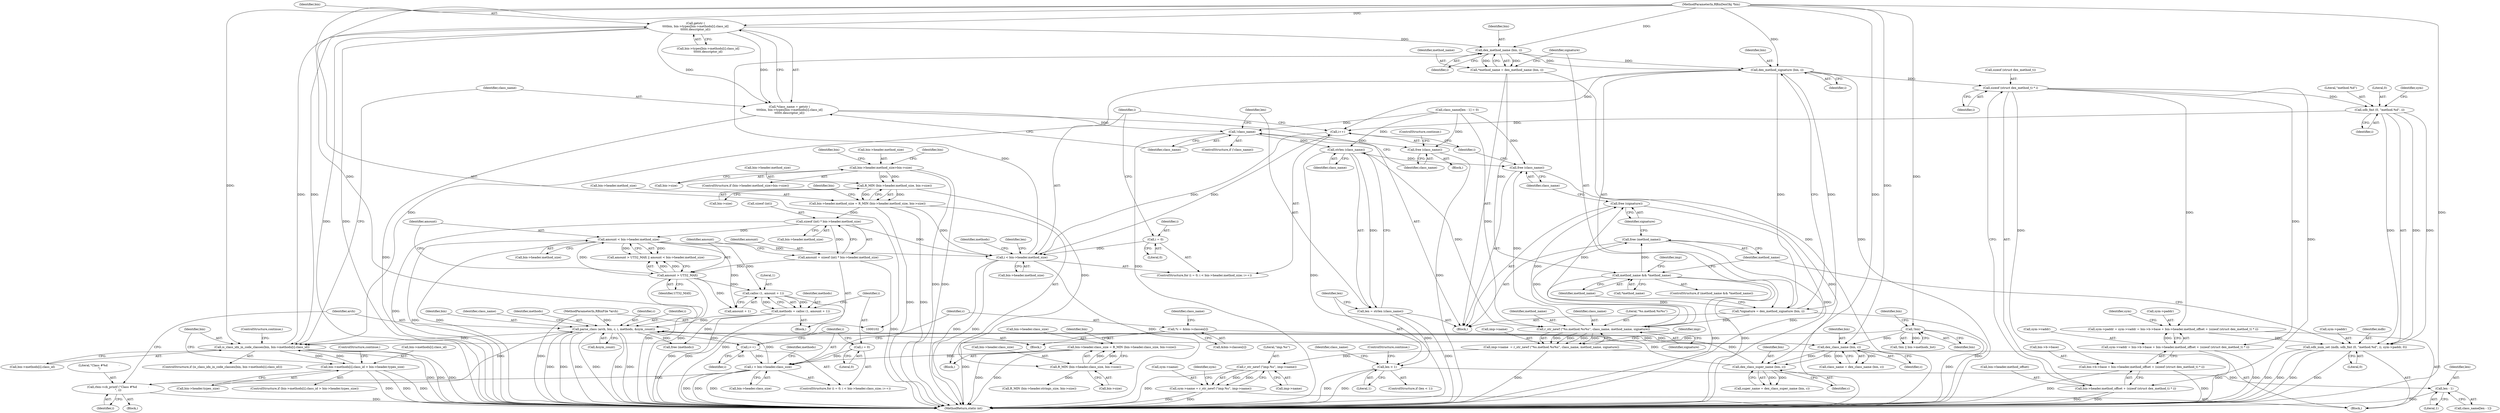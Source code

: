 digraph "0_radare2_ead645853a63bf83d8386702cad0cf23b31d7eeb@API" {
"1000442" [label="(Call,getstr (\n\t\t\t\tbin, bin->types[bin->methods[i].class_id]\n\t\t\t\t\t\t.descriptor_id))"];
"1000428" [label="(Call,is_class_idx_in_code_classes(bin, bin->methods[i].class_id))"];
"1000442" [label="(Call,getstr (\n\t\t\t\tbin, bin->types[bin->methods[i].class_id]\n\t\t\t\t\t\t.descriptor_id))"];
"1000104" [label="(MethodParameterIn,RBinDexObj *bin)"];
"1000490" [label="(Call,dex_method_signature (bin, i))"];
"1000484" [label="(Call,dex_method_name (bin, i))"];
"1000391" [label="(Call,i < bin->header.method_size)"];
"1000388" [label="(Call,i = 0)"];
"1000398" [label="(Call,i++)"];
"1000599" [label="(Call,sdb_fmt (0, \"method.%d\", i))"];
"1000582" [label="(Call,sizeof (struct dex_method_t) * i)"];
"1000289" [label="(Call,sizeof (int) * bin->header.method_size)"];
"1000221" [label="(Call,bin->header.method_size = R_MIN (bin->header.method_size, bin->size))"];
"1000227" [label="(Call,R_MIN (bin->header.method_size, bin->size))"];
"1000202" [label="(Call,bin->header.method_size>bin->size)"];
"1000302" [label="(Call,amount < bin->header.method_size)"];
"1000299" [label="(Call,amount > UT32_MAX)"];
"1000287" [label="(Call,amount = sizeof (int) * bin->header.method_size)"];
"1000360" [label="(Call,parse_class (arch, bin, c, i, methods, &sym_count))"];
"1000103" [label="(MethodParameterIn,RBinFile *arch)"];
"1000351" [label="(Call,dex_class_super_name (bin, c))"];
"1000346" [label="(Call,dex_class_name (bin, c))"];
"1000123" [label="(Call,!bin)"];
"1000336" [label="(Call,*c = &bin->classes[i])"];
"1000323" [label="(Call,i < bin->header.class_size)"];
"1000330" [label="(Call,i++)"];
"1000320" [label="(Call,i = 0)"];
"1000236" [label="(Call,bin->header.class_size = R_MIN (bin->header.class_size, bin->size))"];
"1000242" [label="(Call,R_MIN (bin->header.class_size, bin->size))"];
"1000357" [label="(Call,rbin->cb_printf (\"Class #%d            -\n\", i))"];
"1000312" [label="(Call,methods = calloc (1, amount + 1))"];
"1000314" [label="(Call,calloc (1, amount + 1))"];
"1000412" [label="(Call,bin->methods[i].class_id > bin->header.types_size)"];
"1000440" [label="(Call,*class_name = getstr (\n\t\t\t\tbin, bin->types[bin->methods[i].class_id]\n\t\t\t\t\t\t.descriptor_id))"];
"1000458" [label="(Call,!class_name)"];
"1000461" [label="(Call,free (class_name))"];
"1000466" [label="(Call,strlen (class_name))"];
"1000464" [label="(Call,len = strlen (class_name))"];
"1000469" [label="(Call,len < 1)"];
"1000477" [label="(Call,len - 1)"];
"1000508" [label="(Call,r_str_newf (\"%s.method.%s%s\", class_name, method_name, signature))"];
"1000504" [label="(Call,imp->name  = r_str_newf (\"%s.method.%s%s\", class_name, method_name, signature))"];
"1000545" [label="(Call,r_str_newf (\"imp.%s\", imp->name))"];
"1000541" [label="(Call,sym->name = r_str_newf (\"imp.%s\", imp->name))"];
"1000607" [label="(Call,free (method_name))"];
"1000609" [label="(Call,free (signature))"];
"1000611" [label="(Call,free (class_name))"];
"1000482" [label="(Call,*method_name = dex_method_name (bin, i))"];
"1000494" [label="(Call,method_name && *method_name)"];
"1000488" [label="(Call,*signature = dex_method_signature (bin, i))"];
"1000562" [label="(Call,sym->paddr = sym->vaddr = bin->b->base + bin->header.method_offset + (sizeof (struct dex_method_t) * i))"];
"1000597" [label="(Call,sdb_num_set (mdb, sdb_fmt (0, \"method.%d\", i), sym->paddr, 0))"];
"1000566" [label="(Call,sym->vaddr = bin->b->base + bin->header.method_offset + (sizeof (struct dex_method_t) * i))"];
"1000570" [label="(Call,bin->b->base + bin->header.method_offset + (sizeof (struct dex_method_t) * i))"];
"1000576" [label="(Call,bin->header.method_offset + (sizeof (struct dex_method_t) * i))"];
"1000440" [label="(Call,*class_name = getstr (\n\t\t\t\tbin, bin->types[bin->methods[i].class_id]\n\t\t\t\t\t\t.descriptor_id))"];
"1000429" [label="(Identifier,bin)"];
"1000412" [label="(Call,bin->methods[i].class_id > bin->header.types_size)"];
"1000471" [label="(Literal,1)"];
"1000347" [label="(Identifier,bin)"];
"1000390" [label="(Literal,0)"];
"1000349" [label="(Call,super_name = dex_class_super_name (bin, c))"];
"1000323" [label="(Call,i < bin->header.class_size)"];
"1000124" [label="(Identifier,bin)"];
"1000413" [label="(Call,bin->methods[i].class_id)"];
"1000609" [label="(Call,free (signature))"];
"1000290" [label="(Call,sizeof (int))"];
"1000585" [label="(Identifier,i)"];
"1000338" [label="(Call,&bin->classes[i])"];
"1000495" [label="(Identifier,method_name)"];
"1000464" [label="(Call,len = strlen (class_name))"];
"1000617" [label="(MethodReturn,static int)"];
"1000602" [label="(Identifier,i)"];
"1000510" [label="(Identifier,class_name)"];
"1000332" [label="(Block,)"];
"1000470" [label="(Identifier,len)"];
"1000248" [label="(Call,bin->size)"];
"1000577" [label="(Call,bin->header.method_offset)"];
"1000388" [label="(Call,i = 0)"];
"1000357" [label="(Call,rbin->cb_printf (\"Class #%d            -\n\", i))"];
"1000583" [label="(Call,sizeof (struct dex_method_t))"];
"1000215" [label="(Identifier,bin)"];
"1000442" [label="(Call,getstr (\n\t\t\t\tbin, bin->types[bin->methods[i].class_id]\n\t\t\t\t\t\t.descriptor_id))"];
"1000601" [label="(Literal,\"method.%d\")"];
"1000208" [label="(Call,bin->size)"];
"1000351" [label="(Call,dex_class_super_name (bin, c))"];
"1000606" [label="(Literal,0)"];
"1000599" [label="(Call,sdb_fmt (0, \"method.%d\", i))"];
"1000444" [label="(Call,bin->types[bin->methods[i].class_id]\n\t\t\t\t\t\t.descriptor_id)"];
"1000105" [label="(Block,)"];
"1000336" [label="(Call,*c = &bin->classes[i])"];
"1000588" [label="(Identifier,sym)"];
"1000221" [label="(Call,bin->header.method_size = R_MIN (bin->header.method_size, bin->size))"];
"1000228" [label="(Call,bin->header.method_size)"];
"1000489" [label="(Identifier,signature)"];
"1000222" [label="(Call,bin->header.method_size)"];
"1000345" [label="(Identifier,class_name)"];
"1000509" [label="(Literal,\"%s.method.%s%s\")"];
"1000501" [label="(Identifier,imp)"];
"1000363" [label="(Identifier,c)"];
"1000289" [label="(Call,sizeof (int) * bin->header.method_size)"];
"1000353" [label="(Identifier,c)"];
"1000400" [label="(Block,)"];
"1000462" [label="(Identifier,class_name)"];
"1000475" [label="(Call,class_name[len - 1])"];
"1000393" [label="(Call,bin->header.method_size)"];
"1000477" [label="(Call,len - 1)"];
"1000493" [label="(ControlStructure,if (method_name && *method_name))"];
"1000598" [label="(Identifier,mdb)"];
"1000546" [label="(Literal,\"imp.%s\")"];
"1000430" [label="(Call,bin->methods[i].class_id)"];
"1000314" [label="(Call,calloc (1, amount + 1))"];
"1000233" [label="(Call,bin->size)"];
"1000330" [label="(Call,i++)"];
"1000610" [label="(Identifier,signature)"];
"1000391" [label="(Call,i < bin->header.method_size)"];
"1000460" [label="(Block,)"];
"1000299" [label="(Call,amount > UT32_MAX)"];
"1000126" [label="(Identifier,bin)"];
"1000505" [label="(Call,imp->name)"];
"1000563" [label="(Call,sym->paddr)"];
"1000600" [label="(Literal,0)"];
"1000427" [label="(ControlStructure,if (is_class_idx_in_code_classes(bin, bin->methods[i].class_id)))"];
"1000399" [label="(Identifier,i)"];
"1000468" [label="(ControlStructure,if (len < 1))"];
"1000597" [label="(Call,sdb_num_set (mdb, sdb_fmt (0, \"method.%d\", i), sym->paddr, 0))"];
"1000389" [label="(Identifier,i)"];
"1000298" [label="(Call,amount > UT32_MAX || amount < bin->header.method_size)"];
"1000254" [label="(Identifier,bin)"];
"1000243" [label="(Call,bin->header.class_size)"];
"1000103" [label="(MethodParameterIn,RBinFile *arch)"];
"1000242" [label="(Call,R_MIN (bin->header.class_size, bin->size))"];
"1000547" [label="(Call,imp->name)"];
"1000122" [label="(Call,!bin || bin->methods_list)"];
"1000545" [label="(Call,r_str_newf (\"imp.%s\", imp->name))"];
"1000304" [label="(Call,bin->header.method_size)"];
"1000567" [label="(Call,sym->vaddr)"];
"1000571" [label="(Call,bin->b->base)"];
"1000348" [label="(Identifier,c)"];
"1000608" [label="(Identifier,method_name)"];
"1000490" [label="(Call,dex_method_signature (bin, i))"];
"1000485" [label="(Identifier,bin)"];
"1000469" [label="(Call,len < 1)"];
"1000301" [label="(Identifier,UT32_MAX)"];
"1000364" [label="(Identifier,i)"];
"1000292" [label="(Call,bin->header.method_size)"];
"1000438" [label="(ControlStructure,continue;)"];
"1000360" [label="(Call,parse_class (arch, bin, c, i, methods, &sym_count))"];
"1000362" [label="(Identifier,bin)"];
"1000607" [label="(Call,free (method_name))"];
"1000496" [label="(Call,*method_name)"];
"1000236" [label="(Call,bin->header.class_size = R_MIN (bin->header.class_size, bin->size))"];
"1000482" [label="(Call,*method_name = dex_method_name (bin, i))"];
"1000123" [label="(Call,!bin)"];
"1000483" [label="(Identifier,method_name)"];
"1000398" [label="(Call,i++)"];
"1000492" [label="(Identifier,i)"];
"1000570" [label="(Call,bin->b->base + bin->header.method_offset + (sizeof (struct dex_method_t) * i))"];
"1000239" [label="(Identifier,bin)"];
"1000613" [label="(Call,free (methods))"];
"1000476" [label="(Identifier,class_name)"];
"1000512" [label="(Identifier,signature)"];
"1000465" [label="(Identifier,len)"];
"1000604" [label="(Identifier,sym)"];
"1000474" [label="(Call,class_name[len - 1] = 0)"];
"1000420" [label="(Call,bin->header.types_size)"];
"1000498" [label="(Block,)"];
"1000611" [label="(Call,free (class_name))"];
"1000411" [label="(ControlStructure,if (bin->methods[i].class_id > bin->header.types_size))"];
"1000484" [label="(Call,dex_method_name (bin, i))"];
"1000369" [label="(Identifier,class_name)"];
"1000237" [label="(Call,bin->header.class_size)"];
"1000614" [label="(Identifier,methods)"];
"1000612" [label="(Identifier,class_name)"];
"1000504" [label="(Call,imp->name  = r_str_newf (\"%s.method.%s%s\", class_name, method_name, signature))"];
"1000387" [label="(ControlStructure,for (i = 0; i < bin->header.method_size; i++))"];
"1000392" [label="(Identifier,i)"];
"1000201" [label="(ControlStructure,if (bin->header.method_size>bin->size))"];
"1000337" [label="(Identifier,c)"];
"1000203" [label="(Call,bin->header.method_size)"];
"1000461" [label="(Call,free (class_name))"];
"1000443" [label="(Identifier,bin)"];
"1000582" [label="(Call,sizeof (struct dex_method_t) * i)"];
"1000321" [label="(Identifier,i)"];
"1000104" [label="(MethodParameterIn,RBinDexObj *bin)"];
"1000312" [label="(Call,methods = calloc (1, amount + 1))"];
"1000322" [label="(Literal,0)"];
"1000403" [label="(Identifier,len)"];
"1000491" [label="(Identifier,bin)"];
"1000479" [label="(Literal,1)"];
"1000463" [label="(ControlStructure,continue;)"];
"1000313" [label="(Identifier,methods)"];
"1000315" [label="(Literal,1)"];
"1000325" [label="(Call,bin->header.class_size)"];
"1000300" [label="(Identifier,amount)"];
"1000224" [label="(Identifier,bin)"];
"1000508" [label="(Call,r_str_newf (\"%s.method.%s%s\", class_name, method_name, signature))"];
"1000441" [label="(Identifier,class_name)"];
"1000426" [label="(ControlStructure,continue;)"];
"1000287" [label="(Call,amount = sizeof (int) * bin->header.method_size)"];
"1000466" [label="(Call,strlen (class_name))"];
"1000324" [label="(Identifier,i)"];
"1000358" [label="(Literal,\"Class #%d            -\n\")"];
"1000356" [label="(Block,)"];
"1000302" [label="(Call,amount < bin->header.method_size)"];
"1000459" [label="(Identifier,class_name)"];
"1000473" [label="(ControlStructure,continue;)"];
"1000467" [label="(Identifier,class_name)"];
"1000541" [label="(Call,sym->name = r_str_newf (\"imp.%s\", imp->name))"];
"1000365" [label="(Identifier,methods)"];
"1000373" [label="(Identifier,methods)"];
"1000552" [label="(Identifier,sym)"];
"1000428" [label="(Call,is_class_idx_in_code_classes(bin, bin->methods[i].class_id))"];
"1000542" [label="(Call,sym->name)"];
"1000316" [label="(Call,amount + 1)"];
"1000515" [label="(Identifier,imp)"];
"1000331" [label="(Identifier,i)"];
"1000478" [label="(Identifier,len)"];
"1000603" [label="(Call,sym->paddr)"];
"1000458" [label="(Call,!class_name)"];
"1000202" [label="(Call,bin->header.method_size>bin->size)"];
"1000457" [label="(ControlStructure,if (!class_name))"];
"1000303" [label="(Identifier,amount)"];
"1000359" [label="(Identifier,i)"];
"1000576" [label="(Call,bin->header.method_offset + (sizeof (struct dex_method_t) * i))"];
"1000488" [label="(Call,*signature = dex_method_signature (bin, i))"];
"1000486" [label="(Identifier,i)"];
"1000511" [label="(Identifier,method_name)"];
"1000257" [label="(Call,R_MIN (bin->header.strings_size, bin->size))"];
"1000227" [label="(Call,R_MIN (bin->header.method_size, bin->size))"];
"1000319" [label="(ControlStructure,for (i = 0; i < bin->header.class_size; i++))"];
"1000352" [label="(Identifier,bin)"];
"1000346" [label="(Call,dex_class_name (bin, c))"];
"1000562" [label="(Call,sym->paddr = sym->vaddr = bin->b->base + bin->header.method_offset + (sizeof (struct dex_method_t) * i))"];
"1000361" [label="(Identifier,arch)"];
"1000494" [label="(Call,method_name && *method_name)"];
"1000566" [label="(Call,sym->vaddr = bin->b->base + bin->header.method_offset + (sizeof (struct dex_method_t) * i))"];
"1000285" [label="(Block,)"];
"1000366" [label="(Call,&sym_count)"];
"1000344" [label="(Call,class_name = dex_class_name (bin, c))"];
"1000320" [label="(Call,i = 0)"];
"1000288" [label="(Identifier,amount)"];
"1000442" -> "1000440"  [label="AST: "];
"1000442" -> "1000444"  [label="CFG: "];
"1000443" -> "1000442"  [label="AST: "];
"1000444" -> "1000442"  [label="AST: "];
"1000440" -> "1000442"  [label="CFG: "];
"1000442" -> "1000617"  [label="DDG: "];
"1000442" -> "1000617"  [label="DDG: "];
"1000442" -> "1000428"  [label="DDG: "];
"1000442" -> "1000440"  [label="DDG: "];
"1000442" -> "1000440"  [label="DDG: "];
"1000428" -> "1000442"  [label="DDG: "];
"1000104" -> "1000442"  [label="DDG: "];
"1000442" -> "1000484"  [label="DDG: "];
"1000428" -> "1000427"  [label="AST: "];
"1000428" -> "1000430"  [label="CFG: "];
"1000429" -> "1000428"  [label="AST: "];
"1000430" -> "1000428"  [label="AST: "];
"1000438" -> "1000428"  [label="CFG: "];
"1000441" -> "1000428"  [label="CFG: "];
"1000428" -> "1000617"  [label="DDG: "];
"1000428" -> "1000617"  [label="DDG: "];
"1000428" -> "1000617"  [label="DDG: "];
"1000428" -> "1000412"  [label="DDG: "];
"1000490" -> "1000428"  [label="DDG: "];
"1000360" -> "1000428"  [label="DDG: "];
"1000123" -> "1000428"  [label="DDG: "];
"1000104" -> "1000428"  [label="DDG: "];
"1000412" -> "1000428"  [label="DDG: "];
"1000104" -> "1000102"  [label="AST: "];
"1000104" -> "1000617"  [label="DDG: "];
"1000104" -> "1000123"  [label="DDG: "];
"1000104" -> "1000346"  [label="DDG: "];
"1000104" -> "1000351"  [label="DDG: "];
"1000104" -> "1000360"  [label="DDG: "];
"1000104" -> "1000484"  [label="DDG: "];
"1000104" -> "1000490"  [label="DDG: "];
"1000490" -> "1000488"  [label="AST: "];
"1000490" -> "1000492"  [label="CFG: "];
"1000491" -> "1000490"  [label="AST: "];
"1000492" -> "1000490"  [label="AST: "];
"1000488" -> "1000490"  [label="CFG: "];
"1000490" -> "1000617"  [label="DDG: "];
"1000490" -> "1000398"  [label="DDG: "];
"1000490" -> "1000488"  [label="DDG: "];
"1000490" -> "1000488"  [label="DDG: "];
"1000484" -> "1000490"  [label="DDG: "];
"1000484" -> "1000490"  [label="DDG: "];
"1000490" -> "1000582"  [label="DDG: "];
"1000484" -> "1000482"  [label="AST: "];
"1000484" -> "1000486"  [label="CFG: "];
"1000485" -> "1000484"  [label="AST: "];
"1000486" -> "1000484"  [label="AST: "];
"1000482" -> "1000484"  [label="CFG: "];
"1000484" -> "1000482"  [label="DDG: "];
"1000484" -> "1000482"  [label="DDG: "];
"1000391" -> "1000484"  [label="DDG: "];
"1000391" -> "1000387"  [label="AST: "];
"1000391" -> "1000393"  [label="CFG: "];
"1000392" -> "1000391"  [label="AST: "];
"1000393" -> "1000391"  [label="AST: "];
"1000403" -> "1000391"  [label="CFG: "];
"1000614" -> "1000391"  [label="CFG: "];
"1000391" -> "1000617"  [label="DDG: "];
"1000391" -> "1000617"  [label="DDG: "];
"1000391" -> "1000617"  [label="DDG: "];
"1000388" -> "1000391"  [label="DDG: "];
"1000398" -> "1000391"  [label="DDG: "];
"1000289" -> "1000391"  [label="DDG: "];
"1000302" -> "1000391"  [label="DDG: "];
"1000221" -> "1000391"  [label="DDG: "];
"1000391" -> "1000398"  [label="DDG: "];
"1000388" -> "1000387"  [label="AST: "];
"1000388" -> "1000390"  [label="CFG: "];
"1000389" -> "1000388"  [label="AST: "];
"1000390" -> "1000388"  [label="AST: "];
"1000392" -> "1000388"  [label="CFG: "];
"1000398" -> "1000387"  [label="AST: "];
"1000398" -> "1000399"  [label="CFG: "];
"1000399" -> "1000398"  [label="AST: "];
"1000392" -> "1000398"  [label="CFG: "];
"1000599" -> "1000398"  [label="DDG: "];
"1000599" -> "1000597"  [label="AST: "];
"1000599" -> "1000602"  [label="CFG: "];
"1000600" -> "1000599"  [label="AST: "];
"1000601" -> "1000599"  [label="AST: "];
"1000602" -> "1000599"  [label="AST: "];
"1000604" -> "1000599"  [label="CFG: "];
"1000599" -> "1000597"  [label="DDG: "];
"1000599" -> "1000597"  [label="DDG: "];
"1000599" -> "1000597"  [label="DDG: "];
"1000582" -> "1000599"  [label="DDG: "];
"1000582" -> "1000576"  [label="AST: "];
"1000582" -> "1000585"  [label="CFG: "];
"1000583" -> "1000582"  [label="AST: "];
"1000585" -> "1000582"  [label="AST: "];
"1000576" -> "1000582"  [label="CFG: "];
"1000582" -> "1000562"  [label="DDG: "];
"1000582" -> "1000566"  [label="DDG: "];
"1000582" -> "1000570"  [label="DDG: "];
"1000582" -> "1000576"  [label="DDG: "];
"1000289" -> "1000287"  [label="AST: "];
"1000289" -> "1000292"  [label="CFG: "];
"1000290" -> "1000289"  [label="AST: "];
"1000292" -> "1000289"  [label="AST: "];
"1000287" -> "1000289"  [label="CFG: "];
"1000289" -> "1000617"  [label="DDG: "];
"1000289" -> "1000287"  [label="DDG: "];
"1000221" -> "1000289"  [label="DDG: "];
"1000289" -> "1000302"  [label="DDG: "];
"1000221" -> "1000105"  [label="AST: "];
"1000221" -> "1000227"  [label="CFG: "];
"1000222" -> "1000221"  [label="AST: "];
"1000227" -> "1000221"  [label="AST: "];
"1000239" -> "1000221"  [label="CFG: "];
"1000221" -> "1000617"  [label="DDG: "];
"1000221" -> "1000617"  [label="DDG: "];
"1000227" -> "1000221"  [label="DDG: "];
"1000227" -> "1000221"  [label="DDG: "];
"1000227" -> "1000233"  [label="CFG: "];
"1000228" -> "1000227"  [label="AST: "];
"1000233" -> "1000227"  [label="AST: "];
"1000202" -> "1000227"  [label="DDG: "];
"1000202" -> "1000227"  [label="DDG: "];
"1000227" -> "1000242"  [label="DDG: "];
"1000202" -> "1000201"  [label="AST: "];
"1000202" -> "1000208"  [label="CFG: "];
"1000203" -> "1000202"  [label="AST: "];
"1000208" -> "1000202"  [label="AST: "];
"1000215" -> "1000202"  [label="CFG: "];
"1000224" -> "1000202"  [label="CFG: "];
"1000202" -> "1000617"  [label="DDG: "];
"1000202" -> "1000617"  [label="DDG: "];
"1000302" -> "1000298"  [label="AST: "];
"1000302" -> "1000304"  [label="CFG: "];
"1000303" -> "1000302"  [label="AST: "];
"1000304" -> "1000302"  [label="AST: "];
"1000298" -> "1000302"  [label="CFG: "];
"1000302" -> "1000617"  [label="DDG: "];
"1000302" -> "1000617"  [label="DDG: "];
"1000302" -> "1000298"  [label="DDG: "];
"1000302" -> "1000298"  [label="DDG: "];
"1000299" -> "1000302"  [label="DDG: "];
"1000302" -> "1000314"  [label="DDG: "];
"1000302" -> "1000316"  [label="DDG: "];
"1000299" -> "1000298"  [label="AST: "];
"1000299" -> "1000301"  [label="CFG: "];
"1000300" -> "1000299"  [label="AST: "];
"1000301" -> "1000299"  [label="AST: "];
"1000303" -> "1000299"  [label="CFG: "];
"1000298" -> "1000299"  [label="CFG: "];
"1000299" -> "1000617"  [label="DDG: "];
"1000299" -> "1000617"  [label="DDG: "];
"1000299" -> "1000298"  [label="DDG: "];
"1000299" -> "1000298"  [label="DDG: "];
"1000287" -> "1000299"  [label="DDG: "];
"1000299" -> "1000314"  [label="DDG: "];
"1000299" -> "1000316"  [label="DDG: "];
"1000287" -> "1000285"  [label="AST: "];
"1000288" -> "1000287"  [label="AST: "];
"1000300" -> "1000287"  [label="CFG: "];
"1000287" -> "1000617"  [label="DDG: "];
"1000360" -> "1000332"  [label="AST: "];
"1000360" -> "1000366"  [label="CFG: "];
"1000361" -> "1000360"  [label="AST: "];
"1000362" -> "1000360"  [label="AST: "];
"1000363" -> "1000360"  [label="AST: "];
"1000364" -> "1000360"  [label="AST: "];
"1000365" -> "1000360"  [label="AST: "];
"1000366" -> "1000360"  [label="AST: "];
"1000369" -> "1000360"  [label="CFG: "];
"1000360" -> "1000617"  [label="DDG: "];
"1000360" -> "1000617"  [label="DDG: "];
"1000360" -> "1000617"  [label="DDG: "];
"1000360" -> "1000617"  [label="DDG: "];
"1000360" -> "1000617"  [label="DDG: "];
"1000360" -> "1000617"  [label="DDG: "];
"1000360" -> "1000330"  [label="DDG: "];
"1000360" -> "1000346"  [label="DDG: "];
"1000103" -> "1000360"  [label="DDG: "];
"1000351" -> "1000360"  [label="DDG: "];
"1000351" -> "1000360"  [label="DDG: "];
"1000323" -> "1000360"  [label="DDG: "];
"1000357" -> "1000360"  [label="DDG: "];
"1000312" -> "1000360"  [label="DDG: "];
"1000360" -> "1000613"  [label="DDG: "];
"1000103" -> "1000102"  [label="AST: "];
"1000103" -> "1000617"  [label="DDG: "];
"1000351" -> "1000349"  [label="AST: "];
"1000351" -> "1000353"  [label="CFG: "];
"1000352" -> "1000351"  [label="AST: "];
"1000353" -> "1000351"  [label="AST: "];
"1000349" -> "1000351"  [label="CFG: "];
"1000351" -> "1000349"  [label="DDG: "];
"1000351" -> "1000349"  [label="DDG: "];
"1000346" -> "1000351"  [label="DDG: "];
"1000346" -> "1000351"  [label="DDG: "];
"1000346" -> "1000344"  [label="AST: "];
"1000346" -> "1000348"  [label="CFG: "];
"1000347" -> "1000346"  [label="AST: "];
"1000348" -> "1000346"  [label="AST: "];
"1000344" -> "1000346"  [label="CFG: "];
"1000346" -> "1000344"  [label="DDG: "];
"1000346" -> "1000344"  [label="DDG: "];
"1000123" -> "1000346"  [label="DDG: "];
"1000336" -> "1000346"  [label="DDG: "];
"1000123" -> "1000122"  [label="AST: "];
"1000123" -> "1000124"  [label="CFG: "];
"1000124" -> "1000123"  [label="AST: "];
"1000126" -> "1000123"  [label="CFG: "];
"1000122" -> "1000123"  [label="CFG: "];
"1000123" -> "1000617"  [label="DDG: "];
"1000123" -> "1000122"  [label="DDG: "];
"1000336" -> "1000332"  [label="AST: "];
"1000336" -> "1000338"  [label="CFG: "];
"1000337" -> "1000336"  [label="AST: "];
"1000338" -> "1000336"  [label="AST: "];
"1000345" -> "1000336"  [label="CFG: "];
"1000336" -> "1000617"  [label="DDG: "];
"1000323" -> "1000319"  [label="AST: "];
"1000323" -> "1000325"  [label="CFG: "];
"1000324" -> "1000323"  [label="AST: "];
"1000325" -> "1000323"  [label="AST: "];
"1000337" -> "1000323"  [label="CFG: "];
"1000373" -> "1000323"  [label="CFG: "];
"1000323" -> "1000617"  [label="DDG: "];
"1000323" -> "1000617"  [label="DDG: "];
"1000323" -> "1000617"  [label="DDG: "];
"1000330" -> "1000323"  [label="DDG: "];
"1000320" -> "1000323"  [label="DDG: "];
"1000236" -> "1000323"  [label="DDG: "];
"1000323" -> "1000357"  [label="DDG: "];
"1000330" -> "1000319"  [label="AST: "];
"1000330" -> "1000331"  [label="CFG: "];
"1000331" -> "1000330"  [label="AST: "];
"1000324" -> "1000330"  [label="CFG: "];
"1000320" -> "1000319"  [label="AST: "];
"1000320" -> "1000322"  [label="CFG: "];
"1000321" -> "1000320"  [label="AST: "];
"1000322" -> "1000320"  [label="AST: "];
"1000324" -> "1000320"  [label="CFG: "];
"1000236" -> "1000105"  [label="AST: "];
"1000236" -> "1000242"  [label="CFG: "];
"1000237" -> "1000236"  [label="AST: "];
"1000242" -> "1000236"  [label="AST: "];
"1000254" -> "1000236"  [label="CFG: "];
"1000236" -> "1000617"  [label="DDG: "];
"1000236" -> "1000617"  [label="DDG: "];
"1000242" -> "1000236"  [label="DDG: "];
"1000242" -> "1000236"  [label="DDG: "];
"1000242" -> "1000248"  [label="CFG: "];
"1000243" -> "1000242"  [label="AST: "];
"1000248" -> "1000242"  [label="AST: "];
"1000242" -> "1000257"  [label="DDG: "];
"1000357" -> "1000356"  [label="AST: "];
"1000357" -> "1000359"  [label="CFG: "];
"1000358" -> "1000357"  [label="AST: "];
"1000359" -> "1000357"  [label="AST: "];
"1000361" -> "1000357"  [label="CFG: "];
"1000357" -> "1000617"  [label="DDG: "];
"1000312" -> "1000285"  [label="AST: "];
"1000312" -> "1000314"  [label="CFG: "];
"1000313" -> "1000312"  [label="AST: "];
"1000314" -> "1000312"  [label="AST: "];
"1000321" -> "1000312"  [label="CFG: "];
"1000312" -> "1000617"  [label="DDG: "];
"1000312" -> "1000617"  [label="DDG: "];
"1000314" -> "1000312"  [label="DDG: "];
"1000314" -> "1000312"  [label="DDG: "];
"1000312" -> "1000613"  [label="DDG: "];
"1000314" -> "1000316"  [label="CFG: "];
"1000315" -> "1000314"  [label="AST: "];
"1000316" -> "1000314"  [label="AST: "];
"1000314" -> "1000617"  [label="DDG: "];
"1000412" -> "1000411"  [label="AST: "];
"1000412" -> "1000420"  [label="CFG: "];
"1000413" -> "1000412"  [label="AST: "];
"1000420" -> "1000412"  [label="AST: "];
"1000426" -> "1000412"  [label="CFG: "];
"1000429" -> "1000412"  [label="CFG: "];
"1000412" -> "1000617"  [label="DDG: "];
"1000412" -> "1000617"  [label="DDG: "];
"1000412" -> "1000617"  [label="DDG: "];
"1000440" -> "1000400"  [label="AST: "];
"1000441" -> "1000440"  [label="AST: "];
"1000459" -> "1000440"  [label="CFG: "];
"1000440" -> "1000617"  [label="DDG: "];
"1000440" -> "1000458"  [label="DDG: "];
"1000458" -> "1000457"  [label="AST: "];
"1000458" -> "1000459"  [label="CFG: "];
"1000459" -> "1000458"  [label="AST: "];
"1000462" -> "1000458"  [label="CFG: "];
"1000465" -> "1000458"  [label="CFG: "];
"1000458" -> "1000617"  [label="DDG: "];
"1000474" -> "1000458"  [label="DDG: "];
"1000458" -> "1000461"  [label="DDG: "];
"1000458" -> "1000466"  [label="DDG: "];
"1000461" -> "1000460"  [label="AST: "];
"1000461" -> "1000462"  [label="CFG: "];
"1000462" -> "1000461"  [label="AST: "];
"1000463" -> "1000461"  [label="CFG: "];
"1000461" -> "1000617"  [label="DDG: "];
"1000474" -> "1000461"  [label="DDG: "];
"1000466" -> "1000464"  [label="AST: "];
"1000466" -> "1000467"  [label="CFG: "];
"1000467" -> "1000466"  [label="AST: "];
"1000464" -> "1000466"  [label="CFG: "];
"1000466" -> "1000617"  [label="DDG: "];
"1000466" -> "1000464"  [label="DDG: "];
"1000474" -> "1000466"  [label="DDG: "];
"1000466" -> "1000508"  [label="DDG: "];
"1000466" -> "1000611"  [label="DDG: "];
"1000464" -> "1000400"  [label="AST: "];
"1000465" -> "1000464"  [label="AST: "];
"1000470" -> "1000464"  [label="CFG: "];
"1000464" -> "1000617"  [label="DDG: "];
"1000464" -> "1000469"  [label="DDG: "];
"1000469" -> "1000468"  [label="AST: "];
"1000469" -> "1000471"  [label="CFG: "];
"1000470" -> "1000469"  [label="AST: "];
"1000471" -> "1000469"  [label="AST: "];
"1000473" -> "1000469"  [label="CFG: "];
"1000476" -> "1000469"  [label="CFG: "];
"1000469" -> "1000617"  [label="DDG: "];
"1000469" -> "1000617"  [label="DDG: "];
"1000469" -> "1000477"  [label="DDG: "];
"1000477" -> "1000475"  [label="AST: "];
"1000477" -> "1000479"  [label="CFG: "];
"1000478" -> "1000477"  [label="AST: "];
"1000479" -> "1000477"  [label="AST: "];
"1000475" -> "1000477"  [label="CFG: "];
"1000477" -> "1000617"  [label="DDG: "];
"1000508" -> "1000504"  [label="AST: "];
"1000508" -> "1000512"  [label="CFG: "];
"1000509" -> "1000508"  [label="AST: "];
"1000510" -> "1000508"  [label="AST: "];
"1000511" -> "1000508"  [label="AST: "];
"1000512" -> "1000508"  [label="AST: "];
"1000504" -> "1000508"  [label="CFG: "];
"1000508" -> "1000504"  [label="DDG: "];
"1000508" -> "1000504"  [label="DDG: "];
"1000508" -> "1000504"  [label="DDG: "];
"1000508" -> "1000504"  [label="DDG: "];
"1000474" -> "1000508"  [label="DDG: "];
"1000494" -> "1000508"  [label="DDG: "];
"1000488" -> "1000508"  [label="DDG: "];
"1000508" -> "1000607"  [label="DDG: "];
"1000508" -> "1000609"  [label="DDG: "];
"1000508" -> "1000611"  [label="DDG: "];
"1000504" -> "1000498"  [label="AST: "];
"1000505" -> "1000504"  [label="AST: "];
"1000515" -> "1000504"  [label="CFG: "];
"1000504" -> "1000617"  [label="DDG: "];
"1000504" -> "1000545"  [label="DDG: "];
"1000545" -> "1000541"  [label="AST: "];
"1000545" -> "1000547"  [label="CFG: "];
"1000546" -> "1000545"  [label="AST: "];
"1000547" -> "1000545"  [label="AST: "];
"1000541" -> "1000545"  [label="CFG: "];
"1000545" -> "1000617"  [label="DDG: "];
"1000545" -> "1000541"  [label="DDG: "];
"1000545" -> "1000541"  [label="DDG: "];
"1000541" -> "1000498"  [label="AST: "];
"1000542" -> "1000541"  [label="AST: "];
"1000552" -> "1000541"  [label="CFG: "];
"1000541" -> "1000617"  [label="DDG: "];
"1000541" -> "1000617"  [label="DDG: "];
"1000607" -> "1000400"  [label="AST: "];
"1000607" -> "1000608"  [label="CFG: "];
"1000608" -> "1000607"  [label="AST: "];
"1000610" -> "1000607"  [label="CFG: "];
"1000607" -> "1000617"  [label="DDG: "];
"1000494" -> "1000607"  [label="DDG: "];
"1000609" -> "1000400"  [label="AST: "];
"1000609" -> "1000610"  [label="CFG: "];
"1000610" -> "1000609"  [label="AST: "];
"1000612" -> "1000609"  [label="CFG: "];
"1000609" -> "1000617"  [label="DDG: "];
"1000488" -> "1000609"  [label="DDG: "];
"1000611" -> "1000400"  [label="AST: "];
"1000611" -> "1000612"  [label="CFG: "];
"1000612" -> "1000611"  [label="AST: "];
"1000399" -> "1000611"  [label="CFG: "];
"1000611" -> "1000617"  [label="DDG: "];
"1000474" -> "1000611"  [label="DDG: "];
"1000482" -> "1000400"  [label="AST: "];
"1000483" -> "1000482"  [label="AST: "];
"1000489" -> "1000482"  [label="CFG: "];
"1000482" -> "1000617"  [label="DDG: "];
"1000482" -> "1000494"  [label="DDG: "];
"1000494" -> "1000493"  [label="AST: "];
"1000494" -> "1000495"  [label="CFG: "];
"1000494" -> "1000496"  [label="CFG: "];
"1000495" -> "1000494"  [label="AST: "];
"1000496" -> "1000494"  [label="AST: "];
"1000501" -> "1000494"  [label="CFG: "];
"1000608" -> "1000494"  [label="CFG: "];
"1000494" -> "1000617"  [label="DDG: "];
"1000494" -> "1000617"  [label="DDG: "];
"1000488" -> "1000400"  [label="AST: "];
"1000489" -> "1000488"  [label="AST: "];
"1000495" -> "1000488"  [label="CFG: "];
"1000488" -> "1000617"  [label="DDG: "];
"1000562" -> "1000498"  [label="AST: "];
"1000562" -> "1000566"  [label="CFG: "];
"1000563" -> "1000562"  [label="AST: "];
"1000566" -> "1000562"  [label="AST: "];
"1000588" -> "1000562"  [label="CFG: "];
"1000566" -> "1000562"  [label="DDG: "];
"1000562" -> "1000597"  [label="DDG: "];
"1000597" -> "1000498"  [label="AST: "];
"1000597" -> "1000606"  [label="CFG: "];
"1000598" -> "1000597"  [label="AST: "];
"1000603" -> "1000597"  [label="AST: "];
"1000606" -> "1000597"  [label="AST: "];
"1000608" -> "1000597"  [label="CFG: "];
"1000597" -> "1000617"  [label="DDG: "];
"1000597" -> "1000617"  [label="DDG: "];
"1000597" -> "1000617"  [label="DDG: "];
"1000597" -> "1000617"  [label="DDG: "];
"1000566" -> "1000570"  [label="CFG: "];
"1000567" -> "1000566"  [label="AST: "];
"1000570" -> "1000566"  [label="AST: "];
"1000566" -> "1000617"  [label="DDG: "];
"1000566" -> "1000617"  [label="DDG: "];
"1000570" -> "1000576"  [label="CFG: "];
"1000571" -> "1000570"  [label="AST: "];
"1000576" -> "1000570"  [label="AST: "];
"1000570" -> "1000617"  [label="DDG: "];
"1000570" -> "1000617"  [label="DDG: "];
"1000577" -> "1000576"  [label="AST: "];
"1000576" -> "1000617"  [label="DDG: "];
"1000576" -> "1000617"  [label="DDG: "];
}
